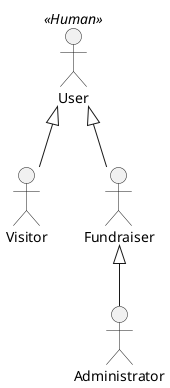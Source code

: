 @startuml Actors
actor User as A1 << Human >>
actor Visitor as A2
actor Fundraiser as A3
actor Administrator as A5
A1 <|-down- A3
A1 <|-down- A2
A3 <|-down- A5


@enduml